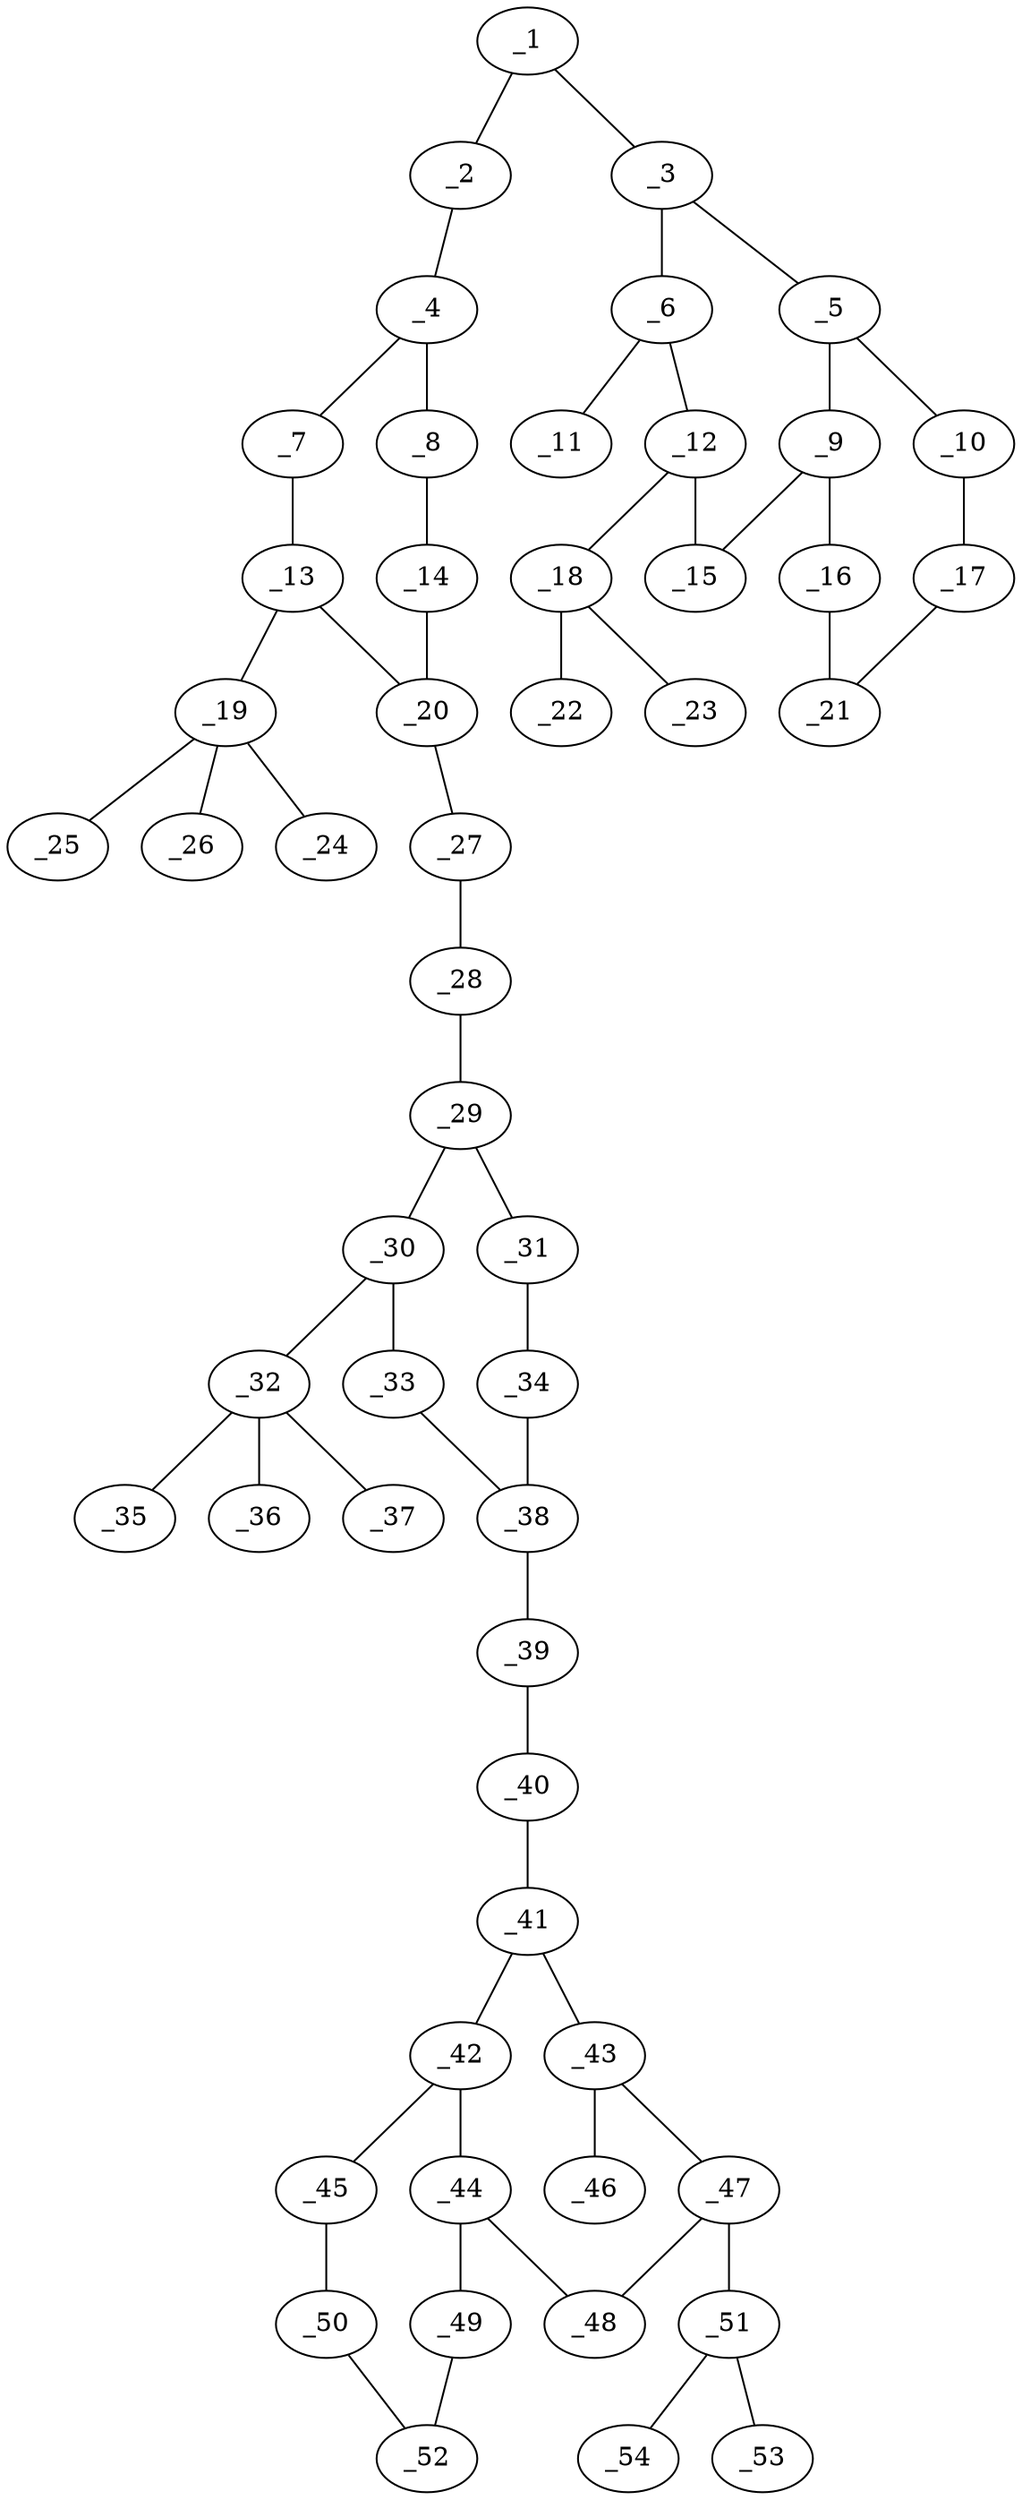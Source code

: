 graph molid34934 {
	_1	 [charge=0,
		chem=4,
		symbol="N  ",
		x="5.4641",
		y="4.75"];
	_2	 [charge=0,
		chem=4,
		symbol="N  ",
		x="4.5981",
		y="4.25"];
	_1 -- _2	 [valence=2];
	_3	 [charge=0,
		chem=1,
		symbol="C  ",
		x="5.4641",
		y="5.75"];
	_1 -- _3	 [valence=1];
	_4	 [charge=0,
		chem=1,
		symbol="C  ",
		x="4.5981",
		y="3.25"];
	_2 -- _4	 [valence=1];
	_5	 [charge=0,
		chem=1,
		symbol="C  ",
		x="6.3301",
		y="6.25"];
	_3 -- _5	 [valence=2];
	_6	 [charge=0,
		chem=1,
		symbol="C  ",
		x="4.5981",
		y="6.25"];
	_3 -- _6	 [valence=1];
	_7	 [charge=0,
		chem=1,
		symbol="C  ",
		x="3.7321",
		y="2.75"];
	_4 -- _7	 [valence=2];
	_8	 [charge=0,
		chem=1,
		symbol="C  ",
		x="5.4641",
		y="2.75"];
	_4 -- _8	 [valence=1];
	_9	 [charge=0,
		chem=1,
		symbol="C  ",
		x="6.3301",
		y="7.25"];
	_5 -- _9	 [valence=1];
	_10	 [charge=0,
		chem=1,
		symbol="C  ",
		x="7.1962",
		y="5.75"];
	_5 -- _10	 [valence=1];
	_11	 [charge=0,
		chem=2,
		symbol="O  ",
		x="3.7321",
		y="5.75"];
	_6 -- _11	 [valence=1];
	_12	 [charge=0,
		chem=1,
		symbol="C  ",
		x="4.5981",
		y="7.25"];
	_6 -- _12	 [valence=2];
	_13	 [charge=0,
		chem=1,
		symbol="C  ",
		x="3.7321",
		y="1.75"];
	_7 -- _13	 [valence=1];
	_14	 [charge=0,
		chem=1,
		symbol="C  ",
		x="5.4641",
		y="1.75"];
	_8 -- _14	 [valence=2];
	_15	 [charge=0,
		chem=1,
		symbol="C  ",
		x="5.4641",
		y="7.75"];
	_9 -- _15	 [valence=2];
	_16	 [charge=0,
		chem=1,
		symbol="C  ",
		x="7.1962",
		y="7.75"];
	_9 -- _16	 [valence=1];
	_17	 [charge=0,
		chem=1,
		symbol="C  ",
		x="8.0622",
		y="6.25"];
	_10 -- _17	 [valence=2];
	_12 -- _15	 [valence=1];
	_18	 [charge=0,
		chem=1,
		symbol="C  ",
		x="3.7321",
		y="7.75"];
	_12 -- _18	 [valence=1];
	_19	 [charge=0,
		chem=5,
		symbol="S  ",
		x="2.866",
		y="1.25"];
	_13 -- _19	 [valence=1];
	_20	 [charge=0,
		chem=1,
		symbol="C  ",
		x="4.5981",
		y="1.25"];
	_13 -- _20	 [valence=2];
	_14 -- _20	 [valence=1];
	_21	 [charge=0,
		chem=1,
		symbol="C  ",
		x="8.0622",
		y="7.25"];
	_16 -- _21	 [valence=2];
	_17 -- _21	 [valence=1];
	_22	 [charge=0,
		chem=2,
		symbol="O  ",
		x="3.7321",
		y="8.75"];
	_18 -- _22	 [valence=2];
	_23	 [charge=0,
		chem=2,
		symbol="O  ",
		x="2.866",
		y="7.25"];
	_18 -- _23	 [valence=1];
	_24	 [charge=0,
		chem=2,
		symbol="O  ",
		x=2,
		y="0.75"];
	_19 -- _24	 [valence=2];
	_25	 [charge=0,
		chem=2,
		symbol="O  ",
		x="3.366",
		y="0.384"];
	_19 -- _25	 [valence=2];
	_26	 [charge=0,
		chem=2,
		symbol="O  ",
		x="2.366",
		y="2.116"];
	_19 -- _26	 [valence=1];
	_27	 [charge=0,
		chem=1,
		symbol="C  ",
		x="4.5981",
		y="0.25"];
	_20 -- _27	 [valence=1];
	_28	 [charge=0,
		chem=1,
		symbol="C  ",
		x="5.4641",
		y="-0.25"];
	_27 -- _28	 [valence=2];
	_29	 [charge=0,
		chem=1,
		symbol="C  ",
		x="5.4641",
		y="-1.25"];
	_28 -- _29	 [valence=1];
	_30	 [charge=0,
		chem=1,
		symbol="C  ",
		x="4.5981",
		y="-1.75"];
	_29 -- _30	 [valence=2];
	_31	 [charge=0,
		chem=1,
		symbol="C  ",
		x="6.3301",
		y="-1.75"];
	_29 -- _31	 [valence=1];
	_32	 [charge=0,
		chem=5,
		symbol="S  ",
		x="3.732",
		y="-1.25"];
	_30 -- _32	 [valence=1];
	_33	 [charge=0,
		chem=1,
		symbol="C  ",
		x="4.5981",
		y="-2.75"];
	_30 -- _33	 [valence=1];
	_34	 [charge=0,
		chem=1,
		symbol="C  ",
		x="6.3301",
		y="-2.75"];
	_31 -- _34	 [valence=2];
	_35	 [charge=0,
		chem=2,
		symbol="O  ",
		x="3.232",
		y="-2.116"];
	_32 -- _35	 [valence=2];
	_36	 [charge=0,
		chem=2,
		symbol="O  ",
		x="4.232",
		y="-0.384"];
	_32 -- _36	 [valence=2];
	_37	 [charge=0,
		chem=2,
		symbol="O  ",
		x="2.866",
		y="-0.75"];
	_32 -- _37	 [valence=1];
	_38	 [charge=0,
		chem=1,
		symbol="C  ",
		x="5.4641",
		y="-3.25"];
	_33 -- _38	 [valence=2];
	_34 -- _38	 [valence=1];
	_39	 [charge=0,
		chem=4,
		symbol="N  ",
		x="5.4641",
		y="-4.25"];
	_38 -- _39	 [valence=1];
	_40	 [charge=0,
		chem=4,
		symbol="N  ",
		x="6.3301",
		y="-4.75"];
	_39 -- _40	 [valence=2];
	_41	 [charge=0,
		chem=1,
		symbol="C  ",
		x="6.3301",
		y="-5.75"];
	_40 -- _41	 [valence=1];
	_42	 [charge=0,
		chem=1,
		symbol="C  ",
		x="7.1961",
		y="-6.25"];
	_41 -- _42	 [valence=2];
	_43	 [charge=0,
		chem=1,
		symbol="C  ",
		x="5.4641",
		y="-6.25"];
	_41 -- _43	 [valence=1];
	_44	 [charge=0,
		chem=1,
		symbol="C  ",
		x="7.1961",
		y="-7.25"];
	_42 -- _44	 [valence=1];
	_45	 [charge=0,
		chem=1,
		symbol="C  ",
		x="8.0622",
		y="-5.75"];
	_42 -- _45	 [valence=1];
	_46	 [charge=0,
		chem=2,
		symbol="O  ",
		x="4.5981",
		y="-5.75"];
	_43 -- _46	 [valence=1];
	_47	 [charge=0,
		chem=1,
		symbol="C  ",
		x="5.4641",
		y="-7.25"];
	_43 -- _47	 [valence=2];
	_48	 [charge=0,
		chem=1,
		symbol="C  ",
		x="6.3301",
		y="-7.75"];
	_44 -- _48	 [valence=2];
	_49	 [charge=0,
		chem=1,
		symbol="C  ",
		x="8.0621",
		y="-7.75"];
	_44 -- _49	 [valence=1];
	_50	 [charge=0,
		chem=1,
		symbol="C  ",
		x="8.9282",
		y="-6.25"];
	_45 -- _50	 [valence=2];
	_47 -- _48	 [valence=1];
	_51	 [charge=0,
		chem=1,
		symbol="C  ",
		x="4.598",
		y="-7.75"];
	_47 -- _51	 [valence=1];
	_52	 [charge=0,
		chem=1,
		symbol="C  ",
		x="8.9282",
		y="-7.25"];
	_49 -- _52	 [valence=2];
	_50 -- _52	 [valence=1];
	_53	 [charge=0,
		chem=2,
		symbol="O  ",
		x="4.598",
		y="-8.75"];
	_51 -- _53	 [valence=2];
	_54	 [charge=0,
		chem=2,
		symbol="O  ",
		x="3.732",
		y="-7.25"];
	_51 -- _54	 [valence=1];
}
